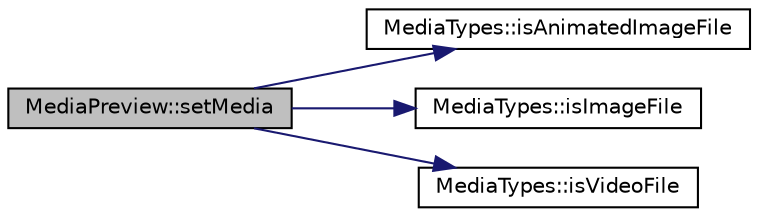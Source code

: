 digraph "MediaPreview::setMedia"
{
 // LATEX_PDF_SIZE
  edge [fontname="Helvetica",fontsize="10",labelfontname="Helvetica",labelfontsize="10"];
  node [fontname="Helvetica",fontsize="10",shape=record];
  rankdir="LR";
  Node1 [label="MediaPreview::setMedia",height=0.2,width=0.4,color="black", fillcolor="grey75", style="filled", fontcolor="black",tooltip=" "];
  Node1 -> Node2 [color="midnightblue",fontsize="10",style="solid",fontname="Helvetica"];
  Node2 [label="MediaTypes::isAnimatedImageFile",height=0.2,width=0.4,color="black", fillcolor="white", style="filled",URL="$namespace_media_types.html#a015a7e311585d2ec882493bcb1b5e025",tooltip=" "];
  Node1 -> Node3 [color="midnightblue",fontsize="10",style="solid",fontname="Helvetica"];
  Node3 [label="MediaTypes::isImageFile",height=0.2,width=0.4,color="black", fillcolor="white", style="filled",URL="$namespace_media_types.html#ae77c92c4d8be4dda4c9f016ce6bd791a",tooltip=" "];
  Node1 -> Node4 [color="midnightblue",fontsize="10",style="solid",fontname="Helvetica"];
  Node4 [label="MediaTypes::isVideoFile",height=0.2,width=0.4,color="black", fillcolor="white", style="filled",URL="$namespace_media_types.html#a641eac174131f628b1a2e3e357143540",tooltip=" "];
}
